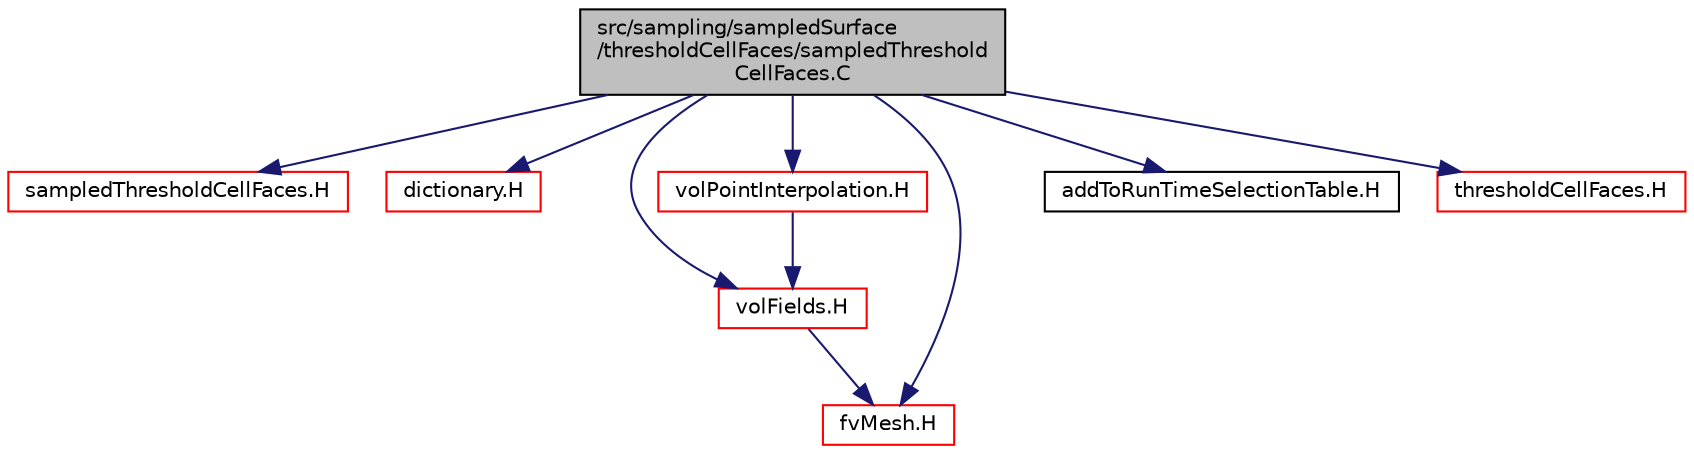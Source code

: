 digraph "src/sampling/sampledSurface/thresholdCellFaces/sampledThresholdCellFaces.C"
{
  bgcolor="transparent";
  edge [fontname="Helvetica",fontsize="10",labelfontname="Helvetica",labelfontsize="10"];
  node [fontname="Helvetica",fontsize="10",shape=record];
  Node1 [label="src/sampling/sampledSurface\l/thresholdCellFaces/sampledThreshold\lCellFaces.C",height=0.2,width=0.4,color="black", fillcolor="grey75", style="filled", fontcolor="black"];
  Node1 -> Node2 [color="midnightblue",fontsize="10",style="solid",fontname="Helvetica"];
  Node2 [label="sampledThresholdCellFaces.H",height=0.2,width=0.4,color="red",URL="$a09987.html"];
  Node1 -> Node3 [color="midnightblue",fontsize="10",style="solid",fontname="Helvetica"];
  Node3 [label="dictionary.H",height=0.2,width=0.4,color="red",URL="$a07847.html"];
  Node1 -> Node4 [color="midnightblue",fontsize="10",style="solid",fontname="Helvetica"];
  Node4 [label="volFields.H",height=0.2,width=0.4,color="red",URL="$a05770.html"];
  Node4 -> Node5 [color="midnightblue",fontsize="10",style="solid",fontname="Helvetica"];
  Node5 [label="fvMesh.H",height=0.2,width=0.4,color="red",URL="$a06034.html"];
  Node1 -> Node6 [color="midnightblue",fontsize="10",style="solid",fontname="Helvetica"];
  Node6 [label="volPointInterpolation.H",height=0.2,width=0.4,color="red",URL="$a06319.html"];
  Node6 -> Node4 [color="midnightblue",fontsize="10",style="solid",fontname="Helvetica"];
  Node1 -> Node7 [color="midnightblue",fontsize="10",style="solid",fontname="Helvetica"];
  Node7 [label="addToRunTimeSelectionTable.H",height=0.2,width=0.4,color="black",URL="$a08004.html",tooltip="Macros for easy insertion into run-time selection tables. "];
  Node1 -> Node5 [color="midnightblue",fontsize="10",style="solid",fontname="Helvetica"];
  Node1 -> Node8 [color="midnightblue",fontsize="10",style="solid",fontname="Helvetica"];
  Node8 [label="thresholdCellFaces.H",height=0.2,width=0.4,color="red",URL="$a09990.html"];
}
